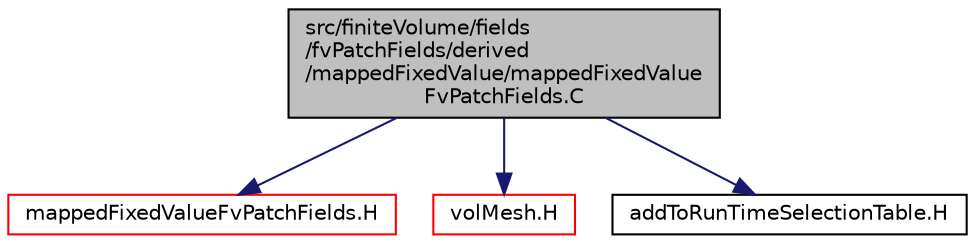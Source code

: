digraph "src/finiteVolume/fields/fvPatchFields/derived/mappedFixedValue/mappedFixedValueFvPatchFields.C"
{
  bgcolor="transparent";
  edge [fontname="Helvetica",fontsize="10",labelfontname="Helvetica",labelfontsize="10"];
  node [fontname="Helvetica",fontsize="10",shape=record];
  Node1 [label="src/finiteVolume/fields\l/fvPatchFields/derived\l/mappedFixedValue/mappedFixedValue\lFvPatchFields.C",height=0.2,width=0.4,color="black", fillcolor="grey75", style="filled", fontcolor="black"];
  Node1 -> Node2 [color="midnightblue",fontsize="10",style="solid",fontname="Helvetica"];
  Node2 [label="mappedFixedValueFvPatchFields.H",height=0.2,width=0.4,color="red",URL="$a05504.html"];
  Node1 -> Node3 [color="midnightblue",fontsize="10",style="solid",fontname="Helvetica"];
  Node3 [label="volMesh.H",height=0.2,width=0.4,color="red",URL="$a06285.html"];
  Node1 -> Node4 [color="midnightblue",fontsize="10",style="solid",fontname="Helvetica"];
  Node4 [label="addToRunTimeSelectionTable.H",height=0.2,width=0.4,color="black",URL="$a07966.html",tooltip="Macros for easy insertion into run-time selection tables. "];
}
